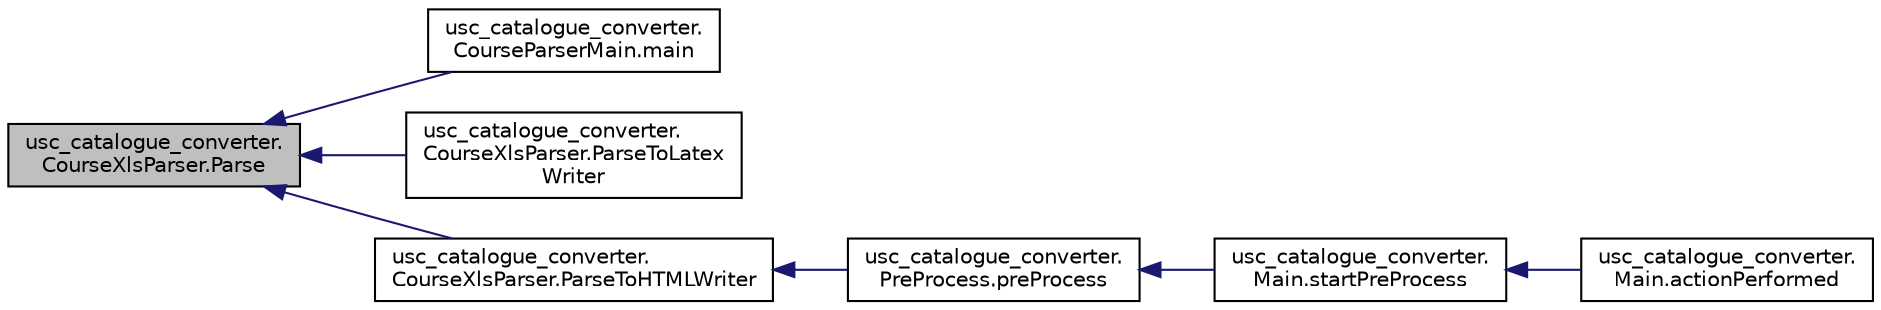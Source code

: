 digraph "usc_catalogue_converter.CourseXlsParser.Parse"
{
  edge [fontname="Helvetica",fontsize="10",labelfontname="Helvetica",labelfontsize="10"];
  node [fontname="Helvetica",fontsize="10",shape=record];
  rankdir="LR";
  Node17 [label="usc_catalogue_converter.\lCourseXlsParser.Parse",height=0.2,width=0.4,color="black", fillcolor="grey75", style="filled", fontcolor="black"];
  Node17 -> Node18 [dir="back",color="midnightblue",fontsize="10",style="solid",fontname="Helvetica"];
  Node18 [label="usc_catalogue_converter.\lCourseParserMain.main",height=0.2,width=0.4,color="black", fillcolor="white", style="filled",URL="$d4/d25/classusc__catalogue__converter_1_1_course_parser_main.html#a228e95064556c44d1b65af1b5b2f1f2e"];
  Node17 -> Node19 [dir="back",color="midnightblue",fontsize="10",style="solid",fontname="Helvetica"];
  Node19 [label="usc_catalogue_converter.\lCourseXlsParser.ParseToLatex\lWriter",height=0.2,width=0.4,color="black", fillcolor="white", style="filled",URL="$d6/de7/classusc__catalogue__converter_1_1_course_xls_parser.html#a213a828ecaad32156da4cd781d851304"];
  Node17 -> Node20 [dir="back",color="midnightblue",fontsize="10",style="solid",fontname="Helvetica"];
  Node20 [label="usc_catalogue_converter.\lCourseXlsParser.ParseToHTMLWriter",height=0.2,width=0.4,color="black", fillcolor="white", style="filled",URL="$d6/de7/classusc__catalogue__converter_1_1_course_xls_parser.html#a665bd885e2de450d0f31e88405d75667"];
  Node20 -> Node21 [dir="back",color="midnightblue",fontsize="10",style="solid",fontname="Helvetica"];
  Node21 [label="usc_catalogue_converter.\lPreProcess.preProcess",height=0.2,width=0.4,color="black", fillcolor="white", style="filled",URL="$d9/df9/classusc__catalogue__converter_1_1_pre_process.html#a8a26ae820c1be29079fecda03ac69882"];
  Node21 -> Node22 [dir="back",color="midnightblue",fontsize="10",style="solid",fontname="Helvetica"];
  Node22 [label="usc_catalogue_converter.\lMain.startPreProcess",height=0.2,width=0.4,color="black", fillcolor="white", style="filled",URL="$d8/de1/classusc__catalogue__converter_1_1_main.html#aa4b9519c6602598ce6a5c1d67d2643cd"];
  Node22 -> Node23 [dir="back",color="midnightblue",fontsize="10",style="solid",fontname="Helvetica"];
  Node23 [label="usc_catalogue_converter.\lMain.actionPerformed",height=0.2,width=0.4,color="black", fillcolor="white", style="filled",URL="$d8/de1/classusc__catalogue__converter_1_1_main.html#a8e60b8d00e07d663eecb115e42122216"];
}
